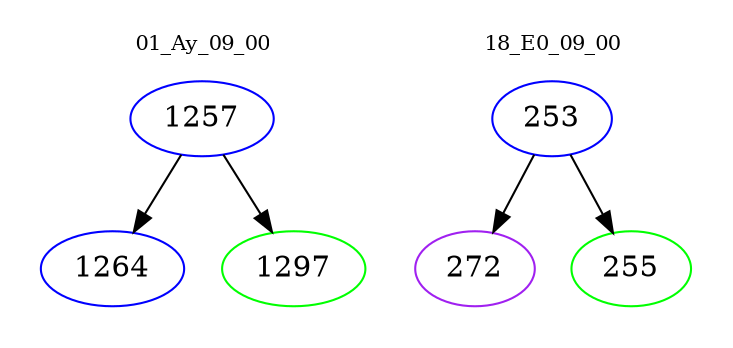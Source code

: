 digraph{
subgraph cluster_0 {
color = white
label = "01_Ay_09_00";
fontsize=10;
T0_1257 [label="1257", color="blue"]
T0_1257 -> T0_1264 [color="black"]
T0_1264 [label="1264", color="blue"]
T0_1257 -> T0_1297 [color="black"]
T0_1297 [label="1297", color="green"]
}
subgraph cluster_1 {
color = white
label = "18_E0_09_00";
fontsize=10;
T1_253 [label="253", color="blue"]
T1_253 -> T1_272 [color="black"]
T1_272 [label="272", color="purple"]
T1_253 -> T1_255 [color="black"]
T1_255 [label="255", color="green"]
}
}
